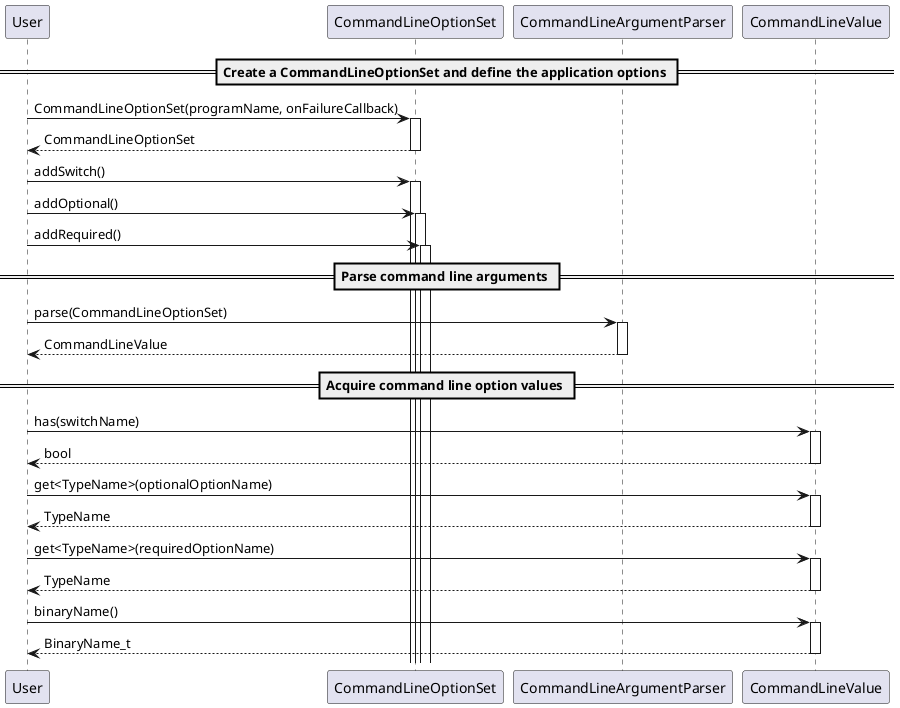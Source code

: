 @startuml

== Create a CommandLineOptionSet and define the application options ==

User -> CommandLineOptionSet ++ : CommandLineOptionSet(programName, onFailureCallback)
return CommandLineOptionSet

User -> CommandLineOptionSet ++ : addSwitch()

User -> CommandLineOptionSet ++ : addOptional()

User -> CommandLineOptionSet ++ : addRequired()

== Parse command line arguments ==

User -> CommandLineArgumentParser ++ : parse(CommandLineOptionSet)
return CommandLineValue

== Acquire command line option values ==

User -> CommandLineValue ++ : has(switchName)
return bool

User -> CommandLineValue ++ : get<TypeName>(optionalOptionName)
return TypeName

User -> CommandLineValue ++ : get<TypeName>(requiredOptionName)
return TypeName

User -> CommandLineValue ++ : binaryName()
return BinaryName_t

@enduml
